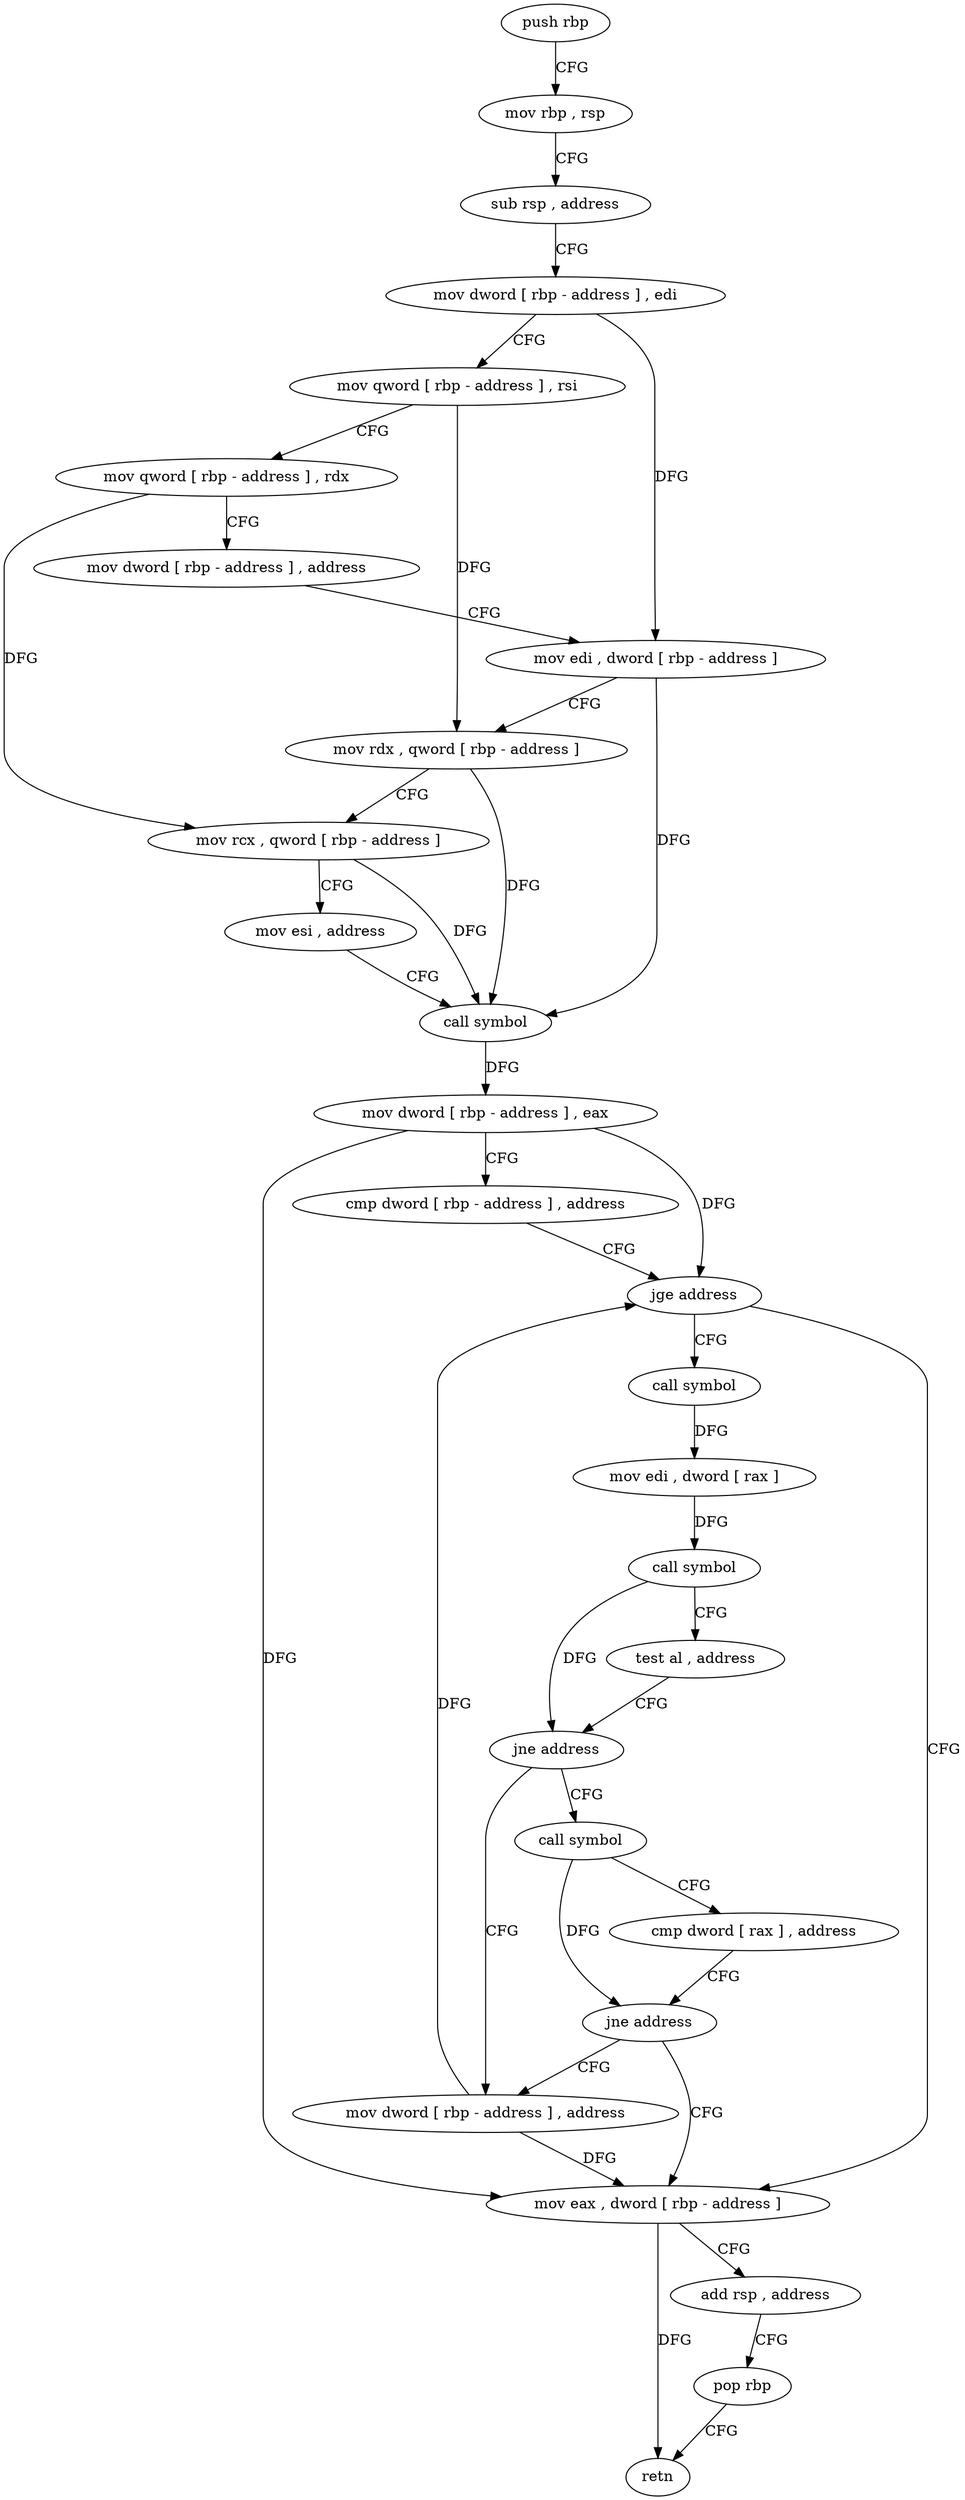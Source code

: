 digraph "func" {
"4243568" [label = "push rbp" ]
"4243569" [label = "mov rbp , rsp" ]
"4243572" [label = "sub rsp , address" ]
"4243576" [label = "mov dword [ rbp - address ] , edi" ]
"4243579" [label = "mov qword [ rbp - address ] , rsi" ]
"4243583" [label = "mov qword [ rbp - address ] , rdx" ]
"4243587" [label = "mov dword [ rbp - address ] , address" ]
"4243594" [label = "mov edi , dword [ rbp - address ]" ]
"4243597" [label = "mov rdx , qword [ rbp - address ]" ]
"4243601" [label = "mov rcx , qword [ rbp - address ]" ]
"4243605" [label = "mov esi , address" ]
"4243610" [label = "call symbol" ]
"4243615" [label = "mov dword [ rbp - address ] , eax" ]
"4243618" [label = "cmp dword [ rbp - address ] , address" ]
"4243622" [label = "jge address" ]
"4243669" [label = "mov eax , dword [ rbp - address ]" ]
"4243628" [label = "call symbol" ]
"4243672" [label = "add rsp , address" ]
"4243676" [label = "pop rbp" ]
"4243677" [label = "retn" ]
"4243633" [label = "mov edi , dword [ rax ]" ]
"4243635" [label = "call symbol" ]
"4243640" [label = "test al , address" ]
"4243642" [label = "jne address" ]
"4243662" [label = "mov dword [ rbp - address ] , address" ]
"4243648" [label = "call symbol" ]
"4243653" [label = "cmp dword [ rax ] , address" ]
"4243656" [label = "jne address" ]
"4243568" -> "4243569" [ label = "CFG" ]
"4243569" -> "4243572" [ label = "CFG" ]
"4243572" -> "4243576" [ label = "CFG" ]
"4243576" -> "4243579" [ label = "CFG" ]
"4243576" -> "4243594" [ label = "DFG" ]
"4243579" -> "4243583" [ label = "CFG" ]
"4243579" -> "4243597" [ label = "DFG" ]
"4243583" -> "4243587" [ label = "CFG" ]
"4243583" -> "4243601" [ label = "DFG" ]
"4243587" -> "4243594" [ label = "CFG" ]
"4243594" -> "4243597" [ label = "CFG" ]
"4243594" -> "4243610" [ label = "DFG" ]
"4243597" -> "4243601" [ label = "CFG" ]
"4243597" -> "4243610" [ label = "DFG" ]
"4243601" -> "4243605" [ label = "CFG" ]
"4243601" -> "4243610" [ label = "DFG" ]
"4243605" -> "4243610" [ label = "CFG" ]
"4243610" -> "4243615" [ label = "DFG" ]
"4243615" -> "4243618" [ label = "CFG" ]
"4243615" -> "4243622" [ label = "DFG" ]
"4243615" -> "4243669" [ label = "DFG" ]
"4243618" -> "4243622" [ label = "CFG" ]
"4243622" -> "4243669" [ label = "CFG" ]
"4243622" -> "4243628" [ label = "CFG" ]
"4243669" -> "4243672" [ label = "CFG" ]
"4243669" -> "4243677" [ label = "DFG" ]
"4243628" -> "4243633" [ label = "DFG" ]
"4243672" -> "4243676" [ label = "CFG" ]
"4243676" -> "4243677" [ label = "CFG" ]
"4243633" -> "4243635" [ label = "DFG" ]
"4243635" -> "4243640" [ label = "CFG" ]
"4243635" -> "4243642" [ label = "DFG" ]
"4243640" -> "4243642" [ label = "CFG" ]
"4243642" -> "4243662" [ label = "CFG" ]
"4243642" -> "4243648" [ label = "CFG" ]
"4243662" -> "4243669" [ label = "DFG" ]
"4243662" -> "4243622" [ label = "DFG" ]
"4243648" -> "4243653" [ label = "CFG" ]
"4243648" -> "4243656" [ label = "DFG" ]
"4243653" -> "4243656" [ label = "CFG" ]
"4243656" -> "4243669" [ label = "CFG" ]
"4243656" -> "4243662" [ label = "CFG" ]
}
